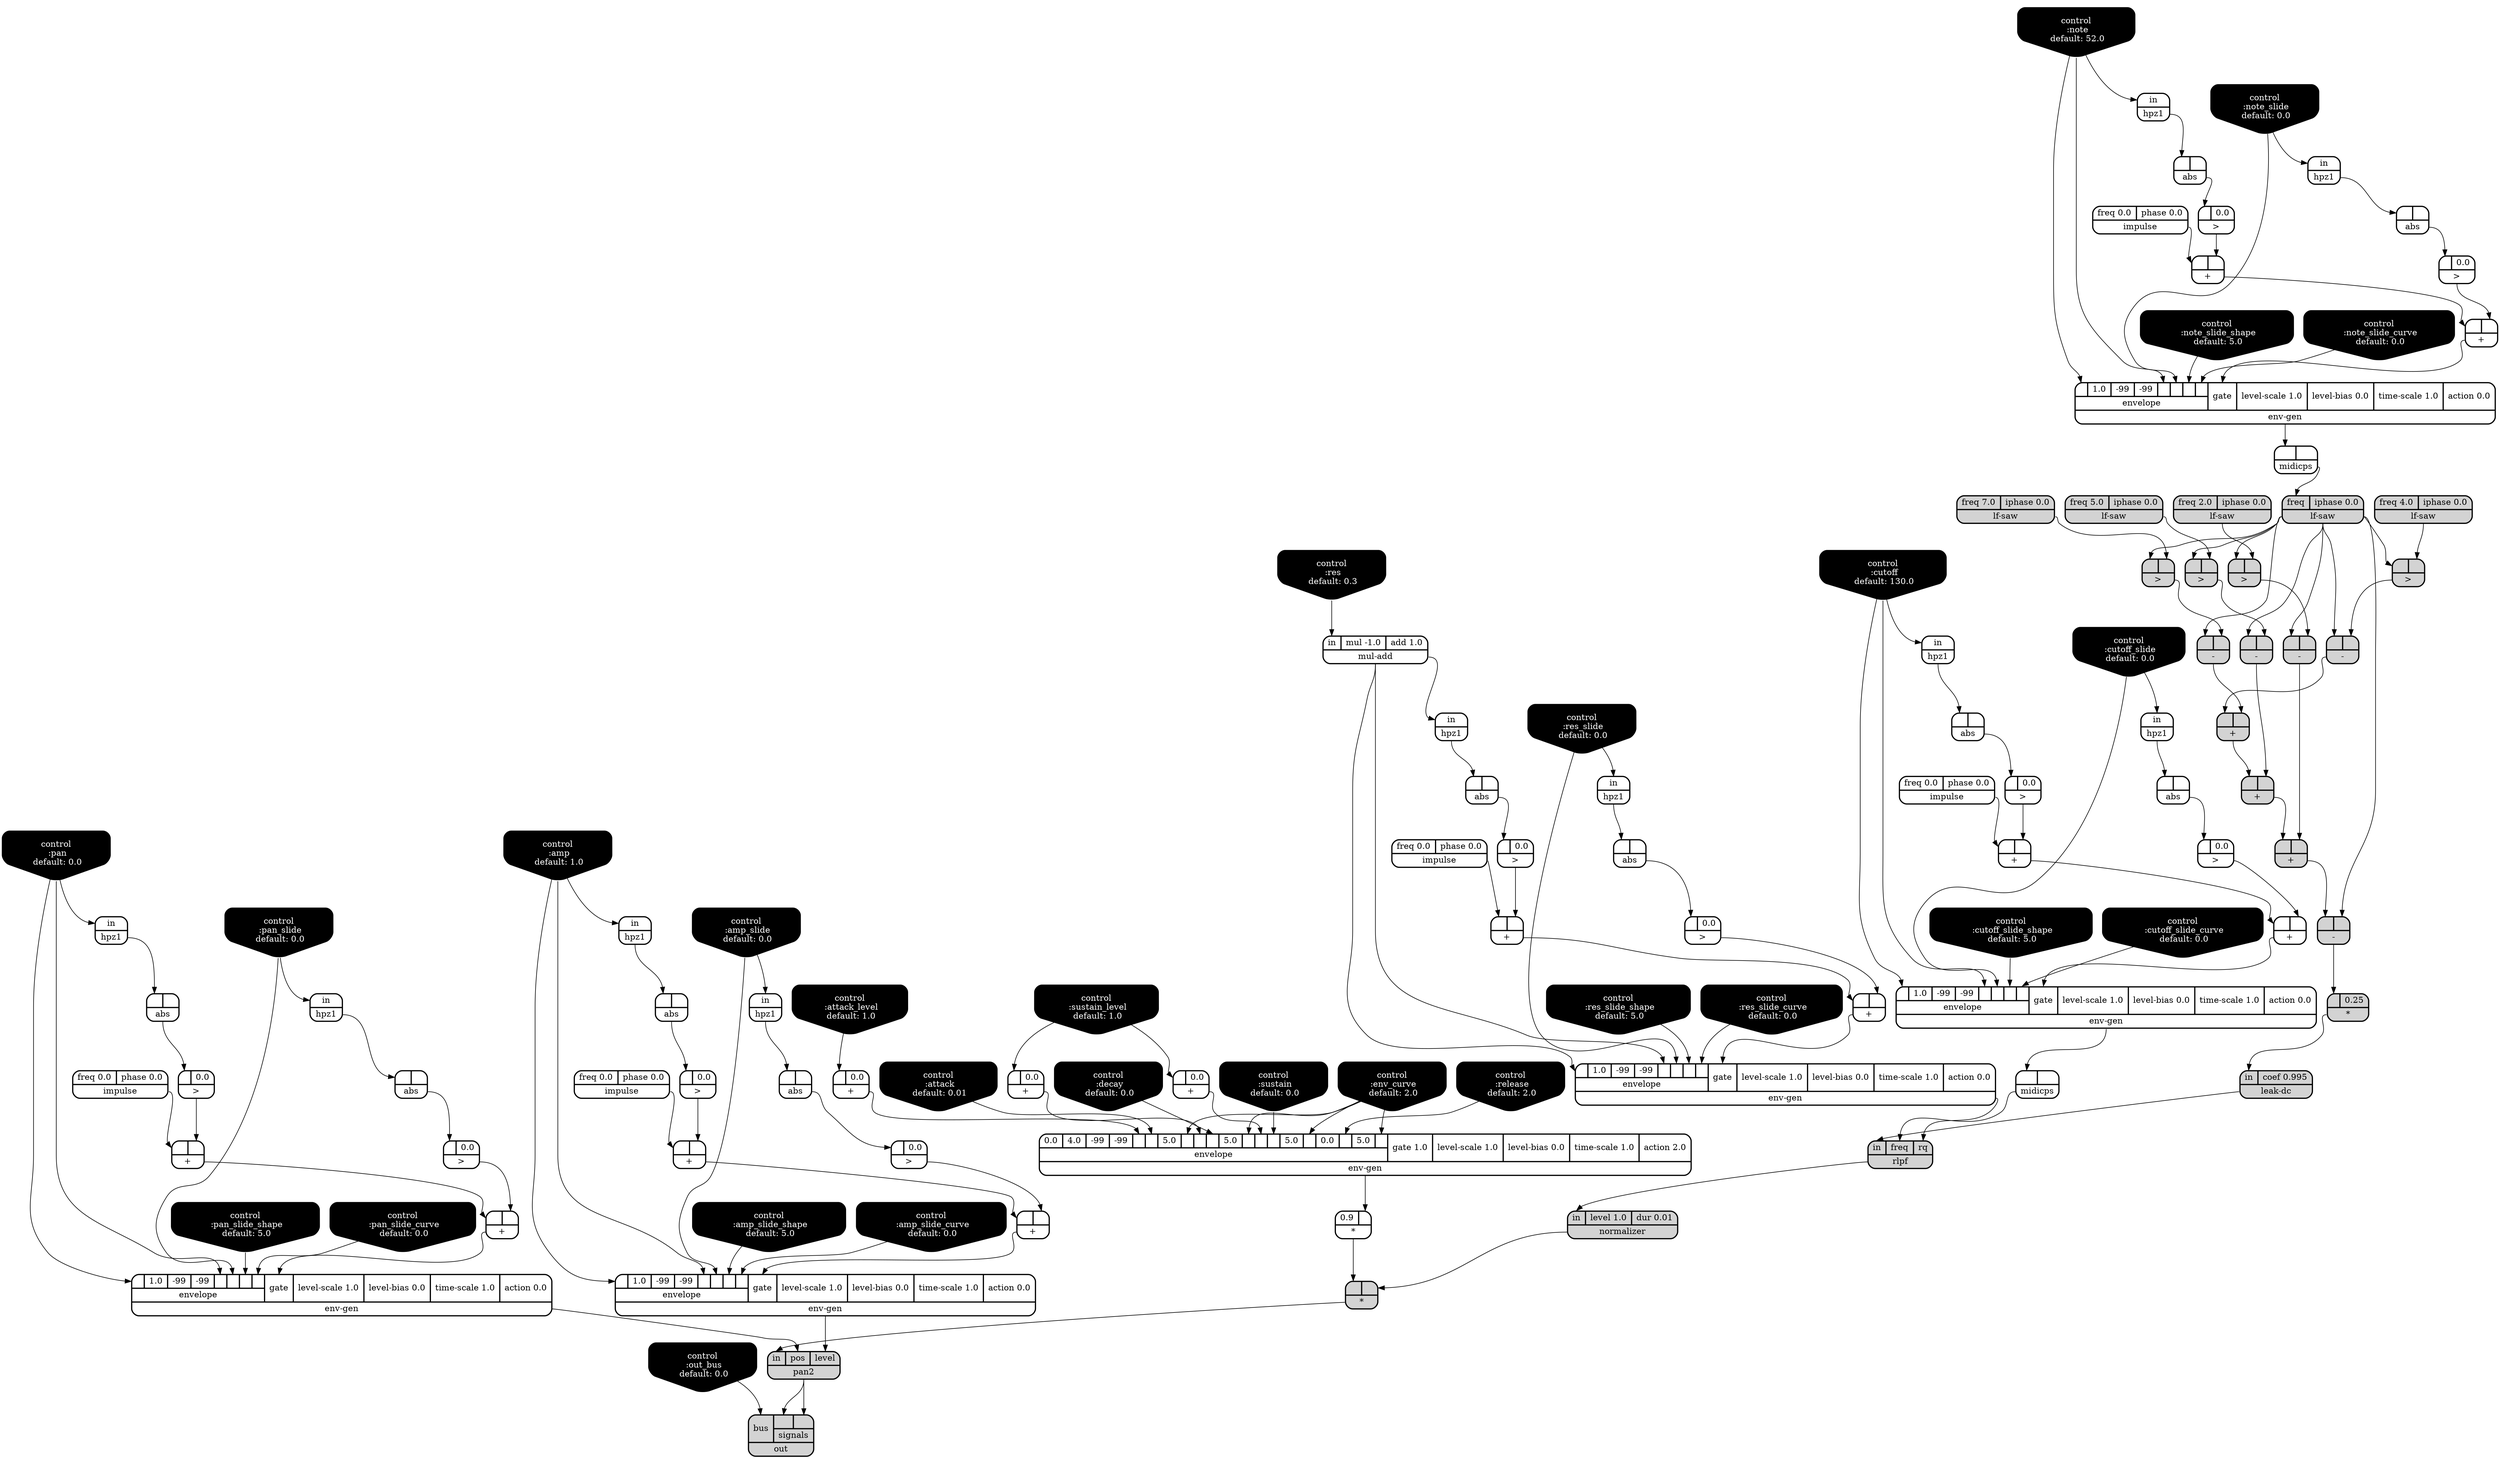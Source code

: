 digraph synthdef {
66 [label = "{{ <a> |<b> 0.25} |<__UG_NAME__>* }" style="filled, bold, rounded"  shape=record rankdir=LR];
82 [label = "{{ <a> 0.9|<b> } |<__UG_NAME__>* }" style="bold, rounded" shape=record rankdir=LR];
102 [label = "{{ <a> |<b> } |<__UG_NAME__>* }" style="filled, bold, rounded"  shape=record rankdir=LR];
32 [label = "{{ <a> |<b> } |<__UG_NAME__>+ }" style="bold, rounded" shape=record rankdir=LR];
36 [label = "{{ <a> |<b> } |<__UG_NAME__>+ }" style="bold, rounded" shape=record rankdir=LR];
44 [label = "{{ <a> |<b> } |<__UG_NAME__>+ }" style="bold, rounded" shape=record rankdir=LR];
48 [label = "{{ <a> |<b> } |<__UG_NAME__>+ }" style="bold, rounded" shape=record rankdir=LR];
58 [label = "{{ <a> |<b> } |<__UG_NAME__>+ }" style="filled, bold, rounded"  shape=record rankdir=LR];
62 [label = "{{ <a> |<b> } |<__UG_NAME__>+ }" style="filled, bold, rounded"  shape=record rankdir=LR];
64 [label = "{{ <a> |<b> } |<__UG_NAME__>+ }" style="filled, bold, rounded"  shape=record rankdir=LR];
73 [label = "{{ <a> |<b> } |<__UG_NAME__>+ }" style="bold, rounded" shape=record rankdir=LR];
77 [label = "{{ <a> |<b> } |<__UG_NAME__>+ }" style="bold, rounded" shape=record rankdir=LR];
78 [label = "{{ <a> |<b> 0.0} |<__UG_NAME__>+ }" style="bold, rounded" shape=record rankdir=LR];
79 [label = "{{ <a> |<b> 0.0} |<__UG_NAME__>+ }" style="bold, rounded" shape=record rankdir=LR];
80 [label = "{{ <a> |<b> 0.0} |<__UG_NAME__>+ }" style="bold, rounded" shape=record rankdir=LR];
87 [label = "{{ <a> |<b> } |<__UG_NAME__>+ }" style="bold, rounded" shape=record rankdir=LR];
94 [label = "{{ <a> |<b> } |<__UG_NAME__>+ }" style="bold, rounded" shape=record rankdir=LR];
104 [label = "{{ <a> |<b> } |<__UG_NAME__>+ }" style="bold, rounded" shape=record rankdir=LR];
105 [label = "{{ <a> |<b> } |<__UG_NAME__>+ }" style="bold, rounded" shape=record rankdir=LR];
54 [label = "{{ <a> |<b> } |<__UG_NAME__>- }" style="filled, bold, rounded"  shape=record rankdir=LR];
57 [label = "{{ <a> |<b> } |<__UG_NAME__>- }" style="filled, bold, rounded"  shape=record rankdir=LR];
61 [label = "{{ <a> |<b> } |<__UG_NAME__>- }" style="filled, bold, rounded"  shape=record rankdir=LR];
63 [label = "{{ <a> |<b> } |<__UG_NAME__>- }" style="filled, bold, rounded"  shape=record rankdir=LR];
65 [label = "{{ <a> |<b> } |<__UG_NAME__>- }" style="filled, bold, rounded"  shape=record rankdir=LR];
31 [label = "{{ <a> |<b> 0.0} |<__UG_NAME__>\> }" style="bold, rounded" shape=record rankdir=LR];
35 [label = "{{ <a> |<b> 0.0} |<__UG_NAME__>\> }" style="bold, rounded" shape=record rankdir=LR];
43 [label = "{{ <a> |<b> 0.0} |<__UG_NAME__>\> }" style="bold, rounded" shape=record rankdir=LR];
47 [label = "{{ <a> |<b> 0.0} |<__UG_NAME__>\> }" style="bold, rounded" shape=record rankdir=LR];
51 [label = "{{ <a> |<b> } |<__UG_NAME__>\> }" style="filled, bold, rounded"  shape=record rankdir=LR];
53 [label = "{{ <a> |<b> } |<__UG_NAME__>\> }" style="filled, bold, rounded"  shape=record rankdir=LR];
56 [label = "{{ <a> |<b> } |<__UG_NAME__>\> }" style="filled, bold, rounded"  shape=record rankdir=LR];
60 [label = "{{ <a> |<b> } |<__UG_NAME__>\> }" style="filled, bold, rounded"  shape=record rankdir=LR];
72 [label = "{{ <a> |<b> 0.0} |<__UG_NAME__>\> }" style="bold, rounded" shape=record rankdir=LR];
76 [label = "{{ <a> |<b> 0.0} |<__UG_NAME__>\> }" style="bold, rounded" shape=record rankdir=LR];
86 [label = "{{ <a> |<b> 0.0} |<__UG_NAME__>\> }" style="bold, rounded" shape=record rankdir=LR];
90 [label = "{{ <a> |<b> 0.0} |<__UG_NAME__>\> }" style="bold, rounded" shape=record rankdir=LR];
93 [label = "{{ <a> |<b> 0.0} |<__UG_NAME__>\> }" style="bold, rounded" shape=record rankdir=LR];
95 [label = "{{ <a> |<b> 0.0} |<__UG_NAME__>\> }" style="bold, rounded" shape=record rankdir=LR];
30 [label = "{{ <a> |<b> } |<__UG_NAME__>abs }" style="bold, rounded" shape=record rankdir=LR];
34 [label = "{{ <a> |<b> } |<__UG_NAME__>abs }" style="bold, rounded" shape=record rankdir=LR];
42 [label = "{{ <a> |<b> } |<__UG_NAME__>abs }" style="bold, rounded" shape=record rankdir=LR];
46 [label = "{{ <a> |<b> } |<__UG_NAME__>abs }" style="bold, rounded" shape=record rankdir=LR];
68 [label = "{{ <a> |<b> } |<__UG_NAME__>abs }" style="bold, rounded" shape=record rankdir=LR];
71 [label = "{{ <a> |<b> } |<__UG_NAME__>abs }" style="bold, rounded" shape=record rankdir=LR];
75 [label = "{{ <a> |<b> } |<__UG_NAME__>abs }" style="bold, rounded" shape=record rankdir=LR];
85 [label = "{{ <a> |<b> } |<__UG_NAME__>abs }" style="bold, rounded" shape=record rankdir=LR];
89 [label = "{{ <a> |<b> } |<__UG_NAME__>abs }" style="bold, rounded" shape=record rankdir=LR];
92 [label = "{{ <a> |<b> } |<__UG_NAME__>abs }" style="bold, rounded" shape=record rankdir=LR];
0 [label = "control
 :note
 default: 52.0" shape=invhouse style="rounded, filled, bold" fillcolor=black fontcolor=white ]; 
1 [label = "control
 :note_slide
 default: 0.0" shape=invhouse style="rounded, filled, bold" fillcolor=black fontcolor=white ]; 
2 [label = "control
 :note_slide_shape
 default: 5.0" shape=invhouse style="rounded, filled, bold" fillcolor=black fontcolor=white ]; 
3 [label = "control
 :note_slide_curve
 default: 0.0" shape=invhouse style="rounded, filled, bold" fillcolor=black fontcolor=white ]; 
4 [label = "control
 :amp
 default: 1.0" shape=invhouse style="rounded, filled, bold" fillcolor=black fontcolor=white ]; 
5 [label = "control
 :amp_slide
 default: 0.0" shape=invhouse style="rounded, filled, bold" fillcolor=black fontcolor=white ]; 
6 [label = "control
 :amp_slide_shape
 default: 5.0" shape=invhouse style="rounded, filled, bold" fillcolor=black fontcolor=white ]; 
7 [label = "control
 :amp_slide_curve
 default: 0.0" shape=invhouse style="rounded, filled, bold" fillcolor=black fontcolor=white ]; 
8 [label = "control
 :pan
 default: 0.0" shape=invhouse style="rounded, filled, bold" fillcolor=black fontcolor=white ]; 
9 [label = "control
 :pan_slide
 default: 0.0" shape=invhouse style="rounded, filled, bold" fillcolor=black fontcolor=white ]; 
10 [label = "control
 :pan_slide_shape
 default: 5.0" shape=invhouse style="rounded, filled, bold" fillcolor=black fontcolor=white ]; 
11 [label = "control
 :pan_slide_curve
 default: 0.0" shape=invhouse style="rounded, filled, bold" fillcolor=black fontcolor=white ]; 
12 [label = "control
 :attack
 default: 0.01" shape=invhouse style="rounded, filled, bold" fillcolor=black fontcolor=white ]; 
13 [label = "control
 :decay
 default: 0.0" shape=invhouse style="rounded, filled, bold" fillcolor=black fontcolor=white ]; 
14 [label = "control
 :sustain
 default: 0.0" shape=invhouse style="rounded, filled, bold" fillcolor=black fontcolor=white ]; 
15 [label = "control
 :release
 default: 2.0" shape=invhouse style="rounded, filled, bold" fillcolor=black fontcolor=white ]; 
16 [label = "control
 :attack_level
 default: 1.0" shape=invhouse style="rounded, filled, bold" fillcolor=black fontcolor=white ]; 
17 [label = "control
 :sustain_level
 default: 1.0" shape=invhouse style="rounded, filled, bold" fillcolor=black fontcolor=white ]; 
18 [label = "control
 :env_curve
 default: 2.0" shape=invhouse style="rounded, filled, bold" fillcolor=black fontcolor=white ]; 
19 [label = "control
 :cutoff
 default: 130.0" shape=invhouse style="rounded, filled, bold" fillcolor=black fontcolor=white ]; 
20 [label = "control
 :cutoff_slide
 default: 0.0" shape=invhouse style="rounded, filled, bold" fillcolor=black fontcolor=white ]; 
21 [label = "control
 :cutoff_slide_shape
 default: 5.0" shape=invhouse style="rounded, filled, bold" fillcolor=black fontcolor=white ]; 
22 [label = "control
 :cutoff_slide_curve
 default: 0.0" shape=invhouse style="rounded, filled, bold" fillcolor=black fontcolor=white ]; 
23 [label = "control
 :res
 default: 0.3" shape=invhouse style="rounded, filled, bold" fillcolor=black fontcolor=white ]; 
24 [label = "control
 :res_slide
 default: 0.0" shape=invhouse style="rounded, filled, bold" fillcolor=black fontcolor=white ]; 
25 [label = "control
 :res_slide_shape
 default: 5.0" shape=invhouse style="rounded, filled, bold" fillcolor=black fontcolor=white ]; 
26 [label = "control
 :res_slide_curve
 default: 0.0" shape=invhouse style="rounded, filled, bold" fillcolor=black fontcolor=white ]; 
27 [label = "control
 :out_bus
 default: 0.0" shape=invhouse style="rounded, filled, bold" fillcolor=black fontcolor=white ]; 
37 [label = "{{ {{<envelope___control___0>|1.0|-99|-99|<envelope___control___4>|<envelope___control___5>|<envelope___control___6>|<envelope___control___7>}|envelope}|<gate> gate|<level____scale> level-scale 1.0|<level____bias> level-bias 0.0|<time____scale> time-scale 1.0|<action> action 0.0} |<__UG_NAME__>env-gen }" style="bold, rounded" shape=record rankdir=LR];
81 [label = "{{ {{0.0|4.0|-99|-99|<envelope___binary____op____u____gen___4>|<envelope___control___5>|5.0|<envelope___control___7>|<envelope___binary____op____u____gen___8>|<envelope___control___9>|5.0|<envelope___control___11>|<envelope___binary____op____u____gen___12>|<envelope___control___13>|5.0|<envelope___control___15>|0.0|<envelope___control___17>|5.0|<envelope___control___19>}|envelope}|<gate> gate 1.0|<level____scale> level-scale 1.0|<level____bias> level-bias 0.0|<time____scale> time-scale 1.0|<action> action 2.0} |<__UG_NAME__>env-gen }" style="bold, rounded" shape=record rankdir=LR];
96 [label = "{{ {{<envelope___mul____add___0>|1.0|-99|-99|<envelope___mul____add___4>|<envelope___control___5>|<envelope___control___6>|<envelope___control___7>}|envelope}|<gate> gate|<level____scale> level-scale 1.0|<level____bias> level-bias 0.0|<time____scale> time-scale 1.0|<action> action 0.0} |<__UG_NAME__>env-gen }" style="bold, rounded" shape=record rankdir=LR];
97 [label = "{{ {{<envelope___control___0>|1.0|-99|-99|<envelope___control___4>|<envelope___control___5>|<envelope___control___6>|<envelope___control___7>}|envelope}|<gate> gate|<level____scale> level-scale 1.0|<level____bias> level-bias 0.0|<time____scale> time-scale 1.0|<action> action 0.0} |<__UG_NAME__>env-gen }" style="bold, rounded" shape=record rankdir=LR];
106 [label = "{{ {{<envelope___control___0>|1.0|-99|-99|<envelope___control___4>|<envelope___control___5>|<envelope___control___6>|<envelope___control___7>}|envelope}|<gate> gate|<level____scale> level-scale 1.0|<level____bias> level-bias 0.0|<time____scale> time-scale 1.0|<action> action 0.0} |<__UG_NAME__>env-gen }" style="bold, rounded" shape=record rankdir=LR];
107 [label = "{{ {{<envelope___control___0>|1.0|-99|-99|<envelope___control___4>|<envelope___control___5>|<envelope___control___6>|<envelope___control___7>}|envelope}|<gate> gate|<level____scale> level-scale 1.0|<level____bias> level-bias 0.0|<time____scale> time-scale 1.0|<action> action 0.0} |<__UG_NAME__>env-gen }" style="bold, rounded" shape=record rankdir=LR];
29 [label = "{{ <in> in} |<__UG_NAME__>hpz1 }" style="bold, rounded" shape=record rankdir=LR];
33 [label = "{{ <in> in} |<__UG_NAME__>hpz1 }" style="bold, rounded" shape=record rankdir=LR];
41 [label = "{{ <in> in} |<__UG_NAME__>hpz1 }" style="bold, rounded" shape=record rankdir=LR];
45 [label = "{{ <in> in} |<__UG_NAME__>hpz1 }" style="bold, rounded" shape=record rankdir=LR];
67 [label = "{{ <in> in} |<__UG_NAME__>hpz1 }" style="bold, rounded" shape=record rankdir=LR];
70 [label = "{{ <in> in} |<__UG_NAME__>hpz1 }" style="bold, rounded" shape=record rankdir=LR];
74 [label = "{{ <in> in} |<__UG_NAME__>hpz1 }" style="bold, rounded" shape=record rankdir=LR];
84 [label = "{{ <in> in} |<__UG_NAME__>hpz1 }" style="bold, rounded" shape=record rankdir=LR];
88 [label = "{{ <in> in} |<__UG_NAME__>hpz1 }" style="bold, rounded" shape=record rankdir=LR];
91 [label = "{{ <in> in} |<__UG_NAME__>hpz1 }" style="bold, rounded" shape=record rankdir=LR];
28 [label = "{{ <freq> freq 0.0|<phase> phase 0.0} |<__UG_NAME__>impulse }" style="bold, rounded" shape=record rankdir=LR];
39 [label = "{{ <freq> freq 0.0|<phase> phase 0.0} |<__UG_NAME__>impulse }" style="bold, rounded" shape=record rankdir=LR];
69 [label = "{{ <freq> freq 0.0|<phase> phase 0.0} |<__UG_NAME__>impulse }" style="bold, rounded" shape=record rankdir=LR];
83 [label = "{{ <freq> freq 0.0|<phase> phase 0.0} |<__UG_NAME__>impulse }" style="bold, rounded" shape=record rankdir=LR];
103 [label = "{{ <freq> freq 0.0|<phase> phase 0.0} |<__UG_NAME__>impulse }" style="bold, rounded" shape=record rankdir=LR];
99 [label = "{{ <in> in|<coef> coef 0.995} |<__UG_NAME__>leak-dc }" style="filled, bold, rounded"  shape=record rankdir=LR];
49 [label = "{{ <freq> freq 2.0|<iphase> iphase 0.0} |<__UG_NAME__>lf-saw }" style="filled, bold, rounded"  shape=record rankdir=LR];
50 [label = "{{ <freq> freq|<iphase> iphase 0.0} |<__UG_NAME__>lf-saw }" style="filled, bold, rounded"  shape=record rankdir=LR];
52 [label = "{{ <freq> freq 4.0|<iphase> iphase 0.0} |<__UG_NAME__>lf-saw }" style="filled, bold, rounded"  shape=record rankdir=LR];
55 [label = "{{ <freq> freq 7.0|<iphase> iphase 0.0} |<__UG_NAME__>lf-saw }" style="filled, bold, rounded"  shape=record rankdir=LR];
59 [label = "{{ <freq> freq 5.0|<iphase> iphase 0.0} |<__UG_NAME__>lf-saw }" style="filled, bold, rounded"  shape=record rankdir=LR];
38 [label = "{{ <a> |<b> } |<__UG_NAME__>midicps }" style="bold, rounded" shape=record rankdir=LR];
98 [label = "{{ <a> |<b> } |<__UG_NAME__>midicps }" style="bold, rounded" shape=record rankdir=LR];
40 [label = "{{ <in> in|<mul> mul -1.0|<add> add 1.0} |<__UG_NAME__>mul-add }" style="bold, rounded" shape=record rankdir=LR];
101 [label = "{{ <in> in|<level> level 1.0|<dur> dur 0.01} |<__UG_NAME__>normalizer }" style="filled, bold, rounded"  shape=record rankdir=LR];
109 [label = "{{ <bus> bus|{{<signals___pan2___0>|<signals___pan2___1>}|signals}} |<__UG_NAME__>out }" style="filled, bold, rounded"  shape=record rankdir=LR];
108 [label = "{{ <in> in|<pos> pos|<level> level} |<__UG_NAME__>pan2 }" style="filled, bold, rounded"  shape=record rankdir=LR];
100 [label = "{{ <in> in|<freq> freq|<rq> rq} |<__UG_NAME__>rlpf }" style="filled, bold, rounded"  shape=record rankdir=LR];

65:__UG_NAME__ -> 66:a ;
81:__UG_NAME__ -> 82:b ;
101:__UG_NAME__ -> 102:b ;
82:__UG_NAME__ -> 102:a ;
31:__UG_NAME__ -> 32:b ;
28:__UG_NAME__ -> 32:a ;
35:__UG_NAME__ -> 36:b ;
32:__UG_NAME__ -> 36:a ;
43:__UG_NAME__ -> 44:b ;
39:__UG_NAME__ -> 44:a ;
47:__UG_NAME__ -> 48:b ;
44:__UG_NAME__ -> 48:a ;
57:__UG_NAME__ -> 58:b ;
54:__UG_NAME__ -> 58:a ;
61:__UG_NAME__ -> 62:b ;
58:__UG_NAME__ -> 62:a ;
63:__UG_NAME__ -> 64:b ;
62:__UG_NAME__ -> 64:a ;
72:__UG_NAME__ -> 73:b ;
69:__UG_NAME__ -> 73:a ;
76:__UG_NAME__ -> 77:b ;
73:__UG_NAME__ -> 77:a ;
16:__UG_NAME__ -> 78:a ;
17:__UG_NAME__ -> 79:a ;
17:__UG_NAME__ -> 80:a ;
86:__UG_NAME__ -> 87:b ;
83:__UG_NAME__ -> 87:a ;
93:__UG_NAME__ -> 94:b ;
87:__UG_NAME__ -> 94:a ;
90:__UG_NAME__ -> 104:b ;
103:__UG_NAME__ -> 104:a ;
95:__UG_NAME__ -> 105:b ;
104:__UG_NAME__ -> 105:a ;
53:__UG_NAME__ -> 54:b ;
50:__UG_NAME__ -> 54:a ;
56:__UG_NAME__ -> 57:b ;
50:__UG_NAME__ -> 57:a ;
60:__UG_NAME__ -> 61:b ;
50:__UG_NAME__ -> 61:a ;
51:__UG_NAME__ -> 63:b ;
50:__UG_NAME__ -> 63:a ;
50:__UG_NAME__ -> 65:b ;
64:__UG_NAME__ -> 65:a ;
30:__UG_NAME__ -> 31:a ;
34:__UG_NAME__ -> 35:a ;
42:__UG_NAME__ -> 43:a ;
46:__UG_NAME__ -> 47:a ;
49:__UG_NAME__ -> 51:b ;
50:__UG_NAME__ -> 51:a ;
52:__UG_NAME__ -> 53:b ;
50:__UG_NAME__ -> 53:a ;
55:__UG_NAME__ -> 56:b ;
50:__UG_NAME__ -> 56:a ;
59:__UG_NAME__ -> 60:b ;
50:__UG_NAME__ -> 60:a ;
71:__UG_NAME__ -> 72:a ;
75:__UG_NAME__ -> 76:a ;
85:__UG_NAME__ -> 86:a ;
89:__UG_NAME__ -> 90:a ;
92:__UG_NAME__ -> 93:a ;
68:__UG_NAME__ -> 95:a ;
29:__UG_NAME__ -> 30:a ;
33:__UG_NAME__ -> 34:a ;
41:__UG_NAME__ -> 42:a ;
45:__UG_NAME__ -> 46:a ;
67:__UG_NAME__ -> 68:a ;
70:__UG_NAME__ -> 71:a ;
74:__UG_NAME__ -> 75:a ;
84:__UG_NAME__ -> 85:a ;
88:__UG_NAME__ -> 89:a ;
91:__UG_NAME__ -> 92:a ;
36:__UG_NAME__ -> 37:gate ;
0:__UG_NAME__ -> 37:envelope___control___0 ;
0:__UG_NAME__ -> 37:envelope___control___4 ;
1:__UG_NAME__ -> 37:envelope___control___5 ;
2:__UG_NAME__ -> 37:envelope___control___6 ;
3:__UG_NAME__ -> 37:envelope___control___7 ;
78:__UG_NAME__ -> 81:envelope___binary____op____u____gen___4 ;
12:__UG_NAME__ -> 81:envelope___control___5 ;
18:__UG_NAME__ -> 81:envelope___control___7 ;
79:__UG_NAME__ -> 81:envelope___binary____op____u____gen___8 ;
13:__UG_NAME__ -> 81:envelope___control___9 ;
18:__UG_NAME__ -> 81:envelope___control___11 ;
80:__UG_NAME__ -> 81:envelope___binary____op____u____gen___12 ;
14:__UG_NAME__ -> 81:envelope___control___13 ;
18:__UG_NAME__ -> 81:envelope___control___15 ;
15:__UG_NAME__ -> 81:envelope___control___17 ;
18:__UG_NAME__ -> 81:envelope___control___19 ;
48:__UG_NAME__ -> 96:gate ;
40:__UG_NAME__ -> 96:envelope___mul____add___0 ;
40:__UG_NAME__ -> 96:envelope___mul____add___4 ;
24:__UG_NAME__ -> 96:envelope___control___5 ;
25:__UG_NAME__ -> 96:envelope___control___6 ;
26:__UG_NAME__ -> 96:envelope___control___7 ;
94:__UG_NAME__ -> 97:gate ;
19:__UG_NAME__ -> 97:envelope___control___0 ;
19:__UG_NAME__ -> 97:envelope___control___4 ;
20:__UG_NAME__ -> 97:envelope___control___5 ;
21:__UG_NAME__ -> 97:envelope___control___6 ;
22:__UG_NAME__ -> 97:envelope___control___7 ;
105:__UG_NAME__ -> 106:gate ;
8:__UG_NAME__ -> 106:envelope___control___0 ;
8:__UG_NAME__ -> 106:envelope___control___4 ;
9:__UG_NAME__ -> 106:envelope___control___5 ;
10:__UG_NAME__ -> 106:envelope___control___6 ;
11:__UG_NAME__ -> 106:envelope___control___7 ;
77:__UG_NAME__ -> 107:gate ;
4:__UG_NAME__ -> 107:envelope___control___0 ;
4:__UG_NAME__ -> 107:envelope___control___4 ;
5:__UG_NAME__ -> 107:envelope___control___5 ;
6:__UG_NAME__ -> 107:envelope___control___6 ;
7:__UG_NAME__ -> 107:envelope___control___7 ;
0:__UG_NAME__ -> 29:in ;
1:__UG_NAME__ -> 33:in ;
40:__UG_NAME__ -> 41:in ;
24:__UG_NAME__ -> 45:in ;
9:__UG_NAME__ -> 67:in ;
4:__UG_NAME__ -> 70:in ;
5:__UG_NAME__ -> 74:in ;
19:__UG_NAME__ -> 84:in ;
8:__UG_NAME__ -> 88:in ;
20:__UG_NAME__ -> 91:in ;
66:__UG_NAME__ -> 99:in ;
38:__UG_NAME__ -> 50:freq ;
37:__UG_NAME__ -> 38:a ;
97:__UG_NAME__ -> 98:a ;
23:__UG_NAME__ -> 40:in ;
100:__UG_NAME__ -> 101:in ;
108:__UG_NAME__ -> 109:signals___pan2___0 ;
108:__UG_NAME__ -> 109:signals___pan2___1 ;
27:__UG_NAME__ -> 109:bus ;
107:__UG_NAME__ -> 108:level ;
106:__UG_NAME__ -> 108:pos ;
102:__UG_NAME__ -> 108:in ;
96:__UG_NAME__ -> 100:rq ;
98:__UG_NAME__ -> 100:freq ;
99:__UG_NAME__ -> 100:in ;

}